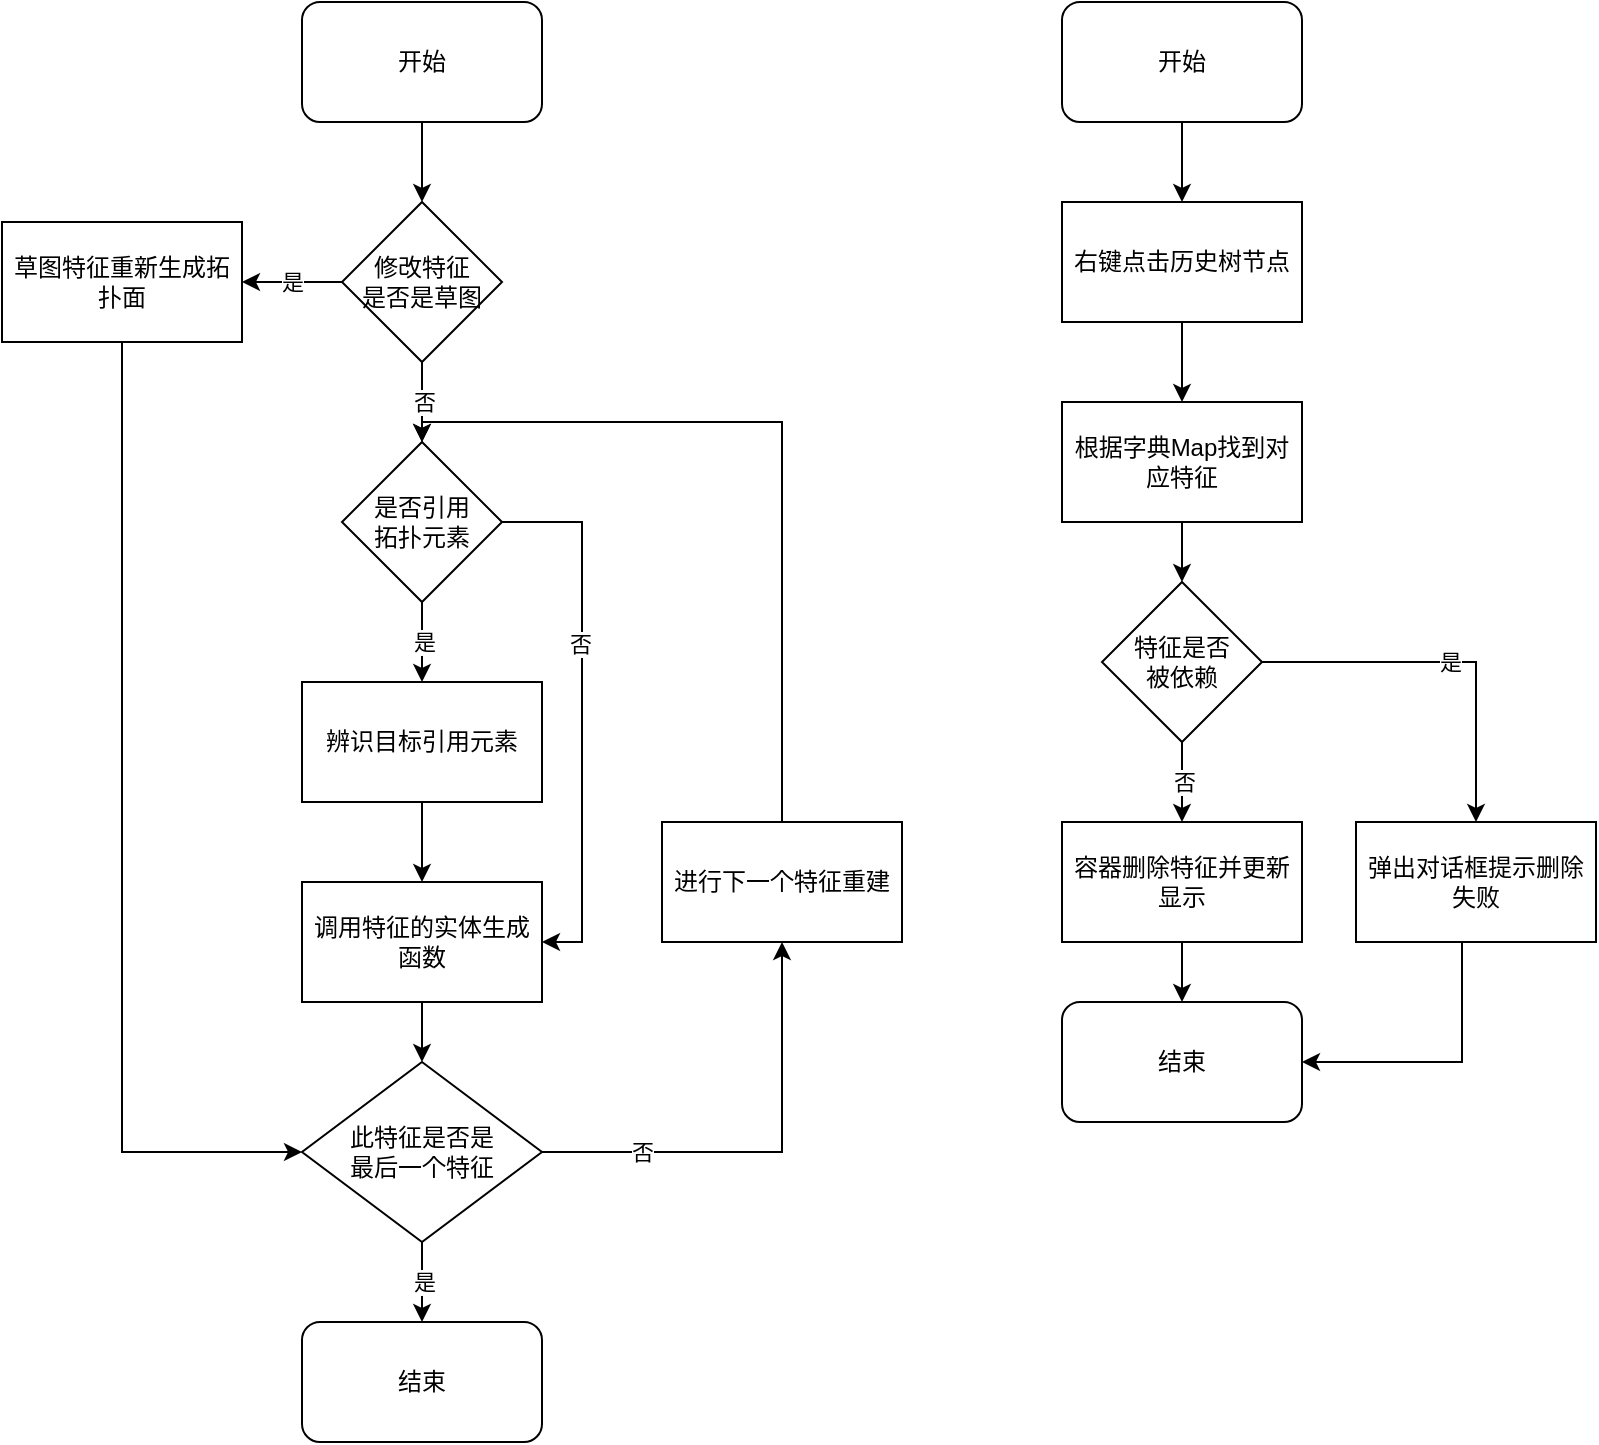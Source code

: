 <mxfile version="21.0.6" type="github">
  <diagram name="第 1 页" id="34x9_AAs5rG0-sUfHAVz">
    <mxGraphModel dx="1496" dy="714" grid="1" gridSize="10" guides="1" tooltips="1" connect="1" arrows="1" fold="1" page="1" pageScale="1" pageWidth="827" pageHeight="1169" math="0" shadow="0">
      <root>
        <mxCell id="0" />
        <mxCell id="1" parent="0" />
        <mxCell id="_VSvdSUNS85lwj0iNra3-2" style="edgeStyle=orthogonalEdgeStyle;rounded=0;orthogonalLoop=1;jettySize=auto;html=1;" edge="1" parent="1" source="_VSvdSUNS85lwj0iNra3-1">
          <mxGeometry relative="1" as="geometry">
            <mxPoint x="240" y="170" as="targetPoint" />
          </mxGeometry>
        </mxCell>
        <mxCell id="_VSvdSUNS85lwj0iNra3-1" value="开始" style="rounded=1;whiteSpace=wrap;html=1;" vertex="1" parent="1">
          <mxGeometry x="180" y="70" width="120" height="60" as="geometry" />
        </mxCell>
        <mxCell id="_VSvdSUNS85lwj0iNra3-5" value="否" style="edgeStyle=orthogonalEdgeStyle;rounded=0;orthogonalLoop=1;jettySize=auto;html=1;" edge="1" parent="1" source="_VSvdSUNS85lwj0iNra3-4">
          <mxGeometry relative="1" as="geometry">
            <mxPoint x="240" y="290" as="targetPoint" />
          </mxGeometry>
        </mxCell>
        <mxCell id="_VSvdSUNS85lwj0iNra3-6" value="是" style="edgeStyle=orthogonalEdgeStyle;rounded=0;orthogonalLoop=1;jettySize=auto;html=1;entryX=1;entryY=0.5;entryDx=0;entryDy=0;" edge="1" parent="1" source="_VSvdSUNS85lwj0iNra3-4" target="_VSvdSUNS85lwj0iNra3-7">
          <mxGeometry relative="1" as="geometry">
            <mxPoint x="340" y="210" as="targetPoint" />
          </mxGeometry>
        </mxCell>
        <mxCell id="_VSvdSUNS85lwj0iNra3-4" value="修改特征&lt;br&gt;是否是草图" style="rhombus;whiteSpace=wrap;html=1;" vertex="1" parent="1">
          <mxGeometry x="200" y="170" width="80" height="80" as="geometry" />
        </mxCell>
        <mxCell id="_VSvdSUNS85lwj0iNra3-28" style="edgeStyle=orthogonalEdgeStyle;rounded=0;orthogonalLoop=1;jettySize=auto;html=1;entryX=0;entryY=0.5;entryDx=0;entryDy=0;" edge="1" parent="1" source="_VSvdSUNS85lwj0iNra3-7" target="_VSvdSUNS85lwj0iNra3-20">
          <mxGeometry relative="1" as="geometry">
            <Array as="points">
              <mxPoint x="90" y="645" />
            </Array>
          </mxGeometry>
        </mxCell>
        <mxCell id="_VSvdSUNS85lwj0iNra3-7" value="草图特征重新生成拓扑面" style="rounded=0;whiteSpace=wrap;html=1;" vertex="1" parent="1">
          <mxGeometry x="30" y="180" width="120" height="60" as="geometry" />
        </mxCell>
        <mxCell id="_VSvdSUNS85lwj0iNra3-11" value="是" style="edgeStyle=orthogonalEdgeStyle;rounded=0;orthogonalLoop=1;jettySize=auto;html=1;" edge="1" parent="1" source="_VSvdSUNS85lwj0iNra3-9">
          <mxGeometry relative="1" as="geometry">
            <mxPoint x="240" y="410" as="targetPoint" />
          </mxGeometry>
        </mxCell>
        <mxCell id="_VSvdSUNS85lwj0iNra3-17" style="edgeStyle=orthogonalEdgeStyle;rounded=0;orthogonalLoop=1;jettySize=auto;html=1;entryX=1;entryY=0.5;entryDx=0;entryDy=0;" edge="1" parent="1" source="_VSvdSUNS85lwj0iNra3-9" target="_VSvdSUNS85lwj0iNra3-14">
          <mxGeometry relative="1" as="geometry">
            <mxPoint x="400" y="450" as="targetPoint" />
            <Array as="points">
              <mxPoint x="320" y="330" />
              <mxPoint x="320" y="540" />
            </Array>
          </mxGeometry>
        </mxCell>
        <mxCell id="_VSvdSUNS85lwj0iNra3-29" value="否" style="edgeLabel;html=1;align=center;verticalAlign=middle;resizable=0;points=[];" vertex="1" connectable="0" parent="_VSvdSUNS85lwj0iNra3-17">
          <mxGeometry x="-0.57" y="-1" relative="1" as="geometry">
            <mxPoint y="43" as="offset" />
          </mxGeometry>
        </mxCell>
        <mxCell id="_VSvdSUNS85lwj0iNra3-9" value="是否引用&lt;br&gt;拓扑元素" style="rhombus;whiteSpace=wrap;html=1;" vertex="1" parent="1">
          <mxGeometry x="200" y="290" width="80" height="80" as="geometry" />
        </mxCell>
        <mxCell id="_VSvdSUNS85lwj0iNra3-13" style="edgeStyle=orthogonalEdgeStyle;rounded=0;orthogonalLoop=1;jettySize=auto;html=1;" edge="1" parent="1" source="_VSvdSUNS85lwj0iNra3-12">
          <mxGeometry relative="1" as="geometry">
            <mxPoint x="240" y="510" as="targetPoint" />
          </mxGeometry>
        </mxCell>
        <mxCell id="_VSvdSUNS85lwj0iNra3-12" value="辨识目标引用元素" style="rounded=0;whiteSpace=wrap;html=1;" vertex="1" parent="1">
          <mxGeometry x="180" y="410" width="120" height="60" as="geometry" />
        </mxCell>
        <mxCell id="_VSvdSUNS85lwj0iNra3-19" style="edgeStyle=orthogonalEdgeStyle;rounded=0;orthogonalLoop=1;jettySize=auto;html=1;" edge="1" parent="1" source="_VSvdSUNS85lwj0iNra3-14">
          <mxGeometry relative="1" as="geometry">
            <mxPoint x="240" y="600" as="targetPoint" />
          </mxGeometry>
        </mxCell>
        <mxCell id="_VSvdSUNS85lwj0iNra3-14" value="调用特征的实体生成函数" style="rounded=0;whiteSpace=wrap;html=1;" vertex="1" parent="1">
          <mxGeometry x="180" y="510" width="120" height="60" as="geometry" />
        </mxCell>
        <mxCell id="_VSvdSUNS85lwj0iNra3-21" value="是" style="edgeStyle=orthogonalEdgeStyle;rounded=0;orthogonalLoop=1;jettySize=auto;html=1;" edge="1" parent="1" source="_VSvdSUNS85lwj0iNra3-20">
          <mxGeometry relative="1" as="geometry">
            <mxPoint x="240" y="730" as="targetPoint" />
          </mxGeometry>
        </mxCell>
        <mxCell id="_VSvdSUNS85lwj0iNra3-24" value="否" style="edgeStyle=orthogonalEdgeStyle;rounded=0;orthogonalLoop=1;jettySize=auto;html=1;entryX=0.5;entryY=1;entryDx=0;entryDy=0;" edge="1" parent="1" source="_VSvdSUNS85lwj0iNra3-20" target="_VSvdSUNS85lwj0iNra3-25">
          <mxGeometry x="-0.556" relative="1" as="geometry">
            <mxPoint x="410" y="620" as="targetPoint" />
            <mxPoint as="offset" />
          </mxGeometry>
        </mxCell>
        <mxCell id="_VSvdSUNS85lwj0iNra3-20" value="此特征是否是&lt;br&gt;最后一个特征" style="rhombus;whiteSpace=wrap;html=1;" vertex="1" parent="1">
          <mxGeometry x="180" y="600" width="120" height="90" as="geometry" />
        </mxCell>
        <mxCell id="_VSvdSUNS85lwj0iNra3-26" style="edgeStyle=orthogonalEdgeStyle;rounded=0;orthogonalLoop=1;jettySize=auto;html=1;entryX=0.5;entryY=0;entryDx=0;entryDy=0;" edge="1" parent="1" source="_VSvdSUNS85lwj0iNra3-25" target="_VSvdSUNS85lwj0iNra3-9">
          <mxGeometry relative="1" as="geometry">
            <Array as="points">
              <mxPoint x="420" y="280" />
              <mxPoint x="240" y="280" />
            </Array>
          </mxGeometry>
        </mxCell>
        <mxCell id="_VSvdSUNS85lwj0iNra3-25" value="进行下一个特征重建" style="rounded=0;whiteSpace=wrap;html=1;" vertex="1" parent="1">
          <mxGeometry x="360" y="480" width="120" height="60" as="geometry" />
        </mxCell>
        <mxCell id="_VSvdSUNS85lwj0iNra3-27" value="结束" style="rounded=1;whiteSpace=wrap;html=1;" vertex="1" parent="1">
          <mxGeometry x="180" y="730" width="120" height="60" as="geometry" />
        </mxCell>
        <mxCell id="_VSvdSUNS85lwj0iNra3-31" style="edgeStyle=orthogonalEdgeStyle;rounded=0;orthogonalLoop=1;jettySize=auto;html=1;" edge="1" parent="1" source="_VSvdSUNS85lwj0iNra3-30">
          <mxGeometry relative="1" as="geometry">
            <mxPoint x="620" y="170" as="targetPoint" />
          </mxGeometry>
        </mxCell>
        <mxCell id="_VSvdSUNS85lwj0iNra3-30" value="开始" style="rounded=1;whiteSpace=wrap;html=1;" vertex="1" parent="1">
          <mxGeometry x="560" y="70" width="120" height="60" as="geometry" />
        </mxCell>
        <mxCell id="_VSvdSUNS85lwj0iNra3-33" style="edgeStyle=orthogonalEdgeStyle;rounded=0;orthogonalLoop=1;jettySize=auto;html=1;" edge="1" parent="1" source="_VSvdSUNS85lwj0iNra3-32">
          <mxGeometry relative="1" as="geometry">
            <mxPoint x="620" y="270" as="targetPoint" />
          </mxGeometry>
        </mxCell>
        <mxCell id="_VSvdSUNS85lwj0iNra3-32" value="右键点击历史树节点" style="rounded=0;whiteSpace=wrap;html=1;" vertex="1" parent="1">
          <mxGeometry x="560" y="170" width="120" height="60" as="geometry" />
        </mxCell>
        <mxCell id="_VSvdSUNS85lwj0iNra3-37" value="是" style="edgeStyle=orthogonalEdgeStyle;rounded=0;orthogonalLoop=1;jettySize=auto;html=1;" edge="1" parent="1" source="_VSvdSUNS85lwj0iNra3-34" target="_VSvdSUNS85lwj0iNra3-38">
          <mxGeometry relative="1" as="geometry">
            <mxPoint x="720" y="400" as="targetPoint" />
          </mxGeometry>
        </mxCell>
        <mxCell id="_VSvdSUNS85lwj0iNra3-39" value="否" style="edgeStyle=orthogonalEdgeStyle;rounded=0;orthogonalLoop=1;jettySize=auto;html=1;" edge="1" parent="1" source="_VSvdSUNS85lwj0iNra3-34">
          <mxGeometry relative="1" as="geometry">
            <mxPoint x="620" y="480" as="targetPoint" />
          </mxGeometry>
        </mxCell>
        <mxCell id="_VSvdSUNS85lwj0iNra3-34" value="特征是否&lt;br&gt;被依赖" style="rhombus;whiteSpace=wrap;html=1;" vertex="1" parent="1">
          <mxGeometry x="580" y="360" width="80" height="80" as="geometry" />
        </mxCell>
        <mxCell id="_VSvdSUNS85lwj0iNra3-36" style="edgeStyle=orthogonalEdgeStyle;rounded=0;orthogonalLoop=1;jettySize=auto;html=1;exitX=0.5;exitY=1;exitDx=0;exitDy=0;entryX=0.5;entryY=0;entryDx=0;entryDy=0;" edge="1" parent="1" source="_VSvdSUNS85lwj0iNra3-35" target="_VSvdSUNS85lwj0iNra3-34">
          <mxGeometry relative="1" as="geometry" />
        </mxCell>
        <mxCell id="_VSvdSUNS85lwj0iNra3-35" value="根据字典Map找到对应特征" style="rounded=0;whiteSpace=wrap;html=1;" vertex="1" parent="1">
          <mxGeometry x="560" y="270" width="120" height="60" as="geometry" />
        </mxCell>
        <mxCell id="_VSvdSUNS85lwj0iNra3-44" style="edgeStyle=orthogonalEdgeStyle;rounded=0;orthogonalLoop=1;jettySize=auto;html=1;entryX=1;entryY=0.5;entryDx=0;entryDy=0;" edge="1" parent="1" source="_VSvdSUNS85lwj0iNra3-38" target="_VSvdSUNS85lwj0iNra3-43">
          <mxGeometry relative="1" as="geometry">
            <Array as="points">
              <mxPoint x="760" y="600" />
            </Array>
          </mxGeometry>
        </mxCell>
        <mxCell id="_VSvdSUNS85lwj0iNra3-38" value="弹出对话框提示删除失败" style="rounded=0;whiteSpace=wrap;html=1;" vertex="1" parent="1">
          <mxGeometry x="707" y="480" width="120" height="60" as="geometry" />
        </mxCell>
        <mxCell id="_VSvdSUNS85lwj0iNra3-42" style="edgeStyle=orthogonalEdgeStyle;rounded=0;orthogonalLoop=1;jettySize=auto;html=1;" edge="1" parent="1" source="_VSvdSUNS85lwj0iNra3-40">
          <mxGeometry relative="1" as="geometry">
            <mxPoint x="620" y="570" as="targetPoint" />
          </mxGeometry>
        </mxCell>
        <mxCell id="_VSvdSUNS85lwj0iNra3-40" value="容器删除特征并更新显示" style="rounded=0;whiteSpace=wrap;html=1;" vertex="1" parent="1">
          <mxGeometry x="560" y="480" width="120" height="60" as="geometry" />
        </mxCell>
        <mxCell id="_VSvdSUNS85lwj0iNra3-43" value="结束" style="rounded=1;whiteSpace=wrap;html=1;" vertex="1" parent="1">
          <mxGeometry x="560" y="570" width="120" height="60" as="geometry" />
        </mxCell>
      </root>
    </mxGraphModel>
  </diagram>
</mxfile>
